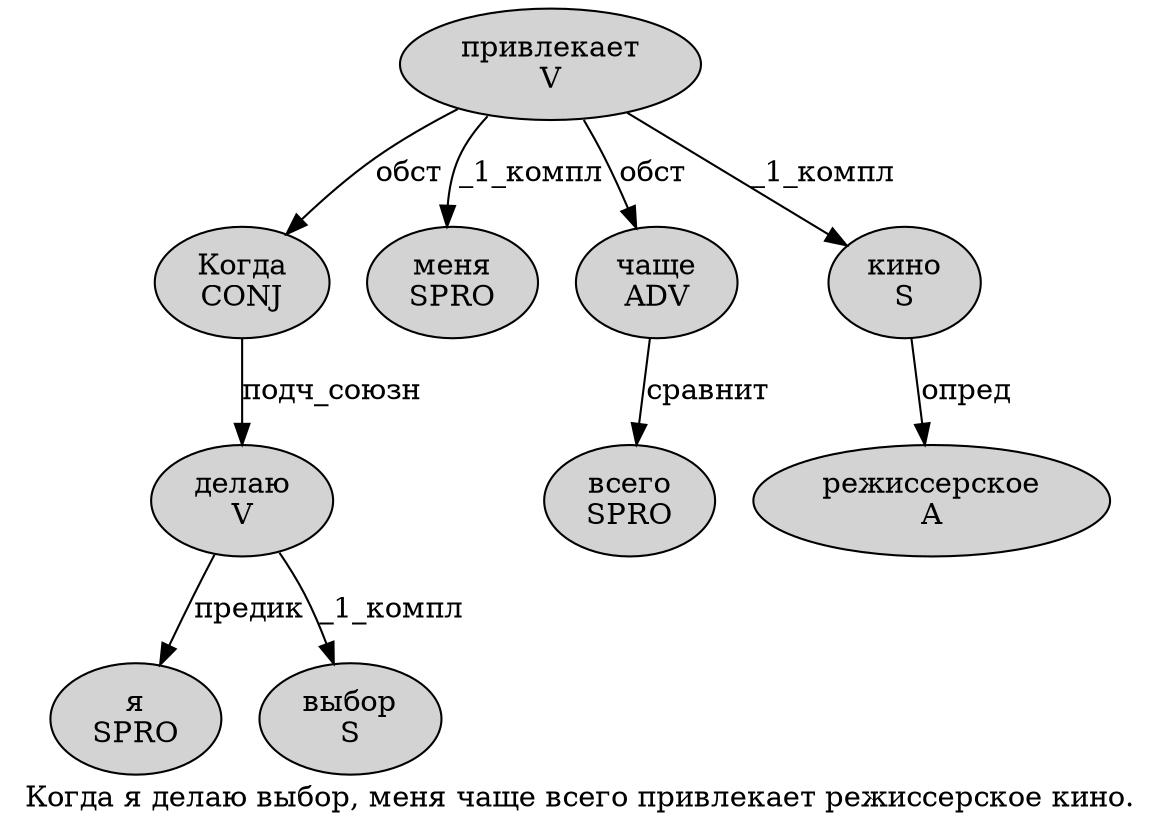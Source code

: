 digraph SENTENCE_925 {
	graph [label="Когда я делаю выбор, меня чаще всего привлекает режиссерское кино."]
	node [style=filled]
		0 [label="Когда
CONJ" color="" fillcolor=lightgray penwidth=1 shape=ellipse]
		1 [label="я
SPRO" color="" fillcolor=lightgray penwidth=1 shape=ellipse]
		2 [label="делаю
V" color="" fillcolor=lightgray penwidth=1 shape=ellipse]
		3 [label="выбор
S" color="" fillcolor=lightgray penwidth=1 shape=ellipse]
		5 [label="меня
SPRO" color="" fillcolor=lightgray penwidth=1 shape=ellipse]
		6 [label="чаще
ADV" color="" fillcolor=lightgray penwidth=1 shape=ellipse]
		7 [label="всего
SPRO" color="" fillcolor=lightgray penwidth=1 shape=ellipse]
		8 [label="привлекает
V" color="" fillcolor=lightgray penwidth=1 shape=ellipse]
		9 [label="режиссерское
A" color="" fillcolor=lightgray penwidth=1 shape=ellipse]
		10 [label="кино
S" color="" fillcolor=lightgray penwidth=1 shape=ellipse]
			10 -> 9 [label="опред"]
			8 -> 0 [label="обст"]
			8 -> 5 [label="_1_компл"]
			8 -> 6 [label="обст"]
			8 -> 10 [label="_1_компл"]
			0 -> 2 [label="подч_союзн"]
			2 -> 1 [label="предик"]
			2 -> 3 [label="_1_компл"]
			6 -> 7 [label="сравнит"]
}